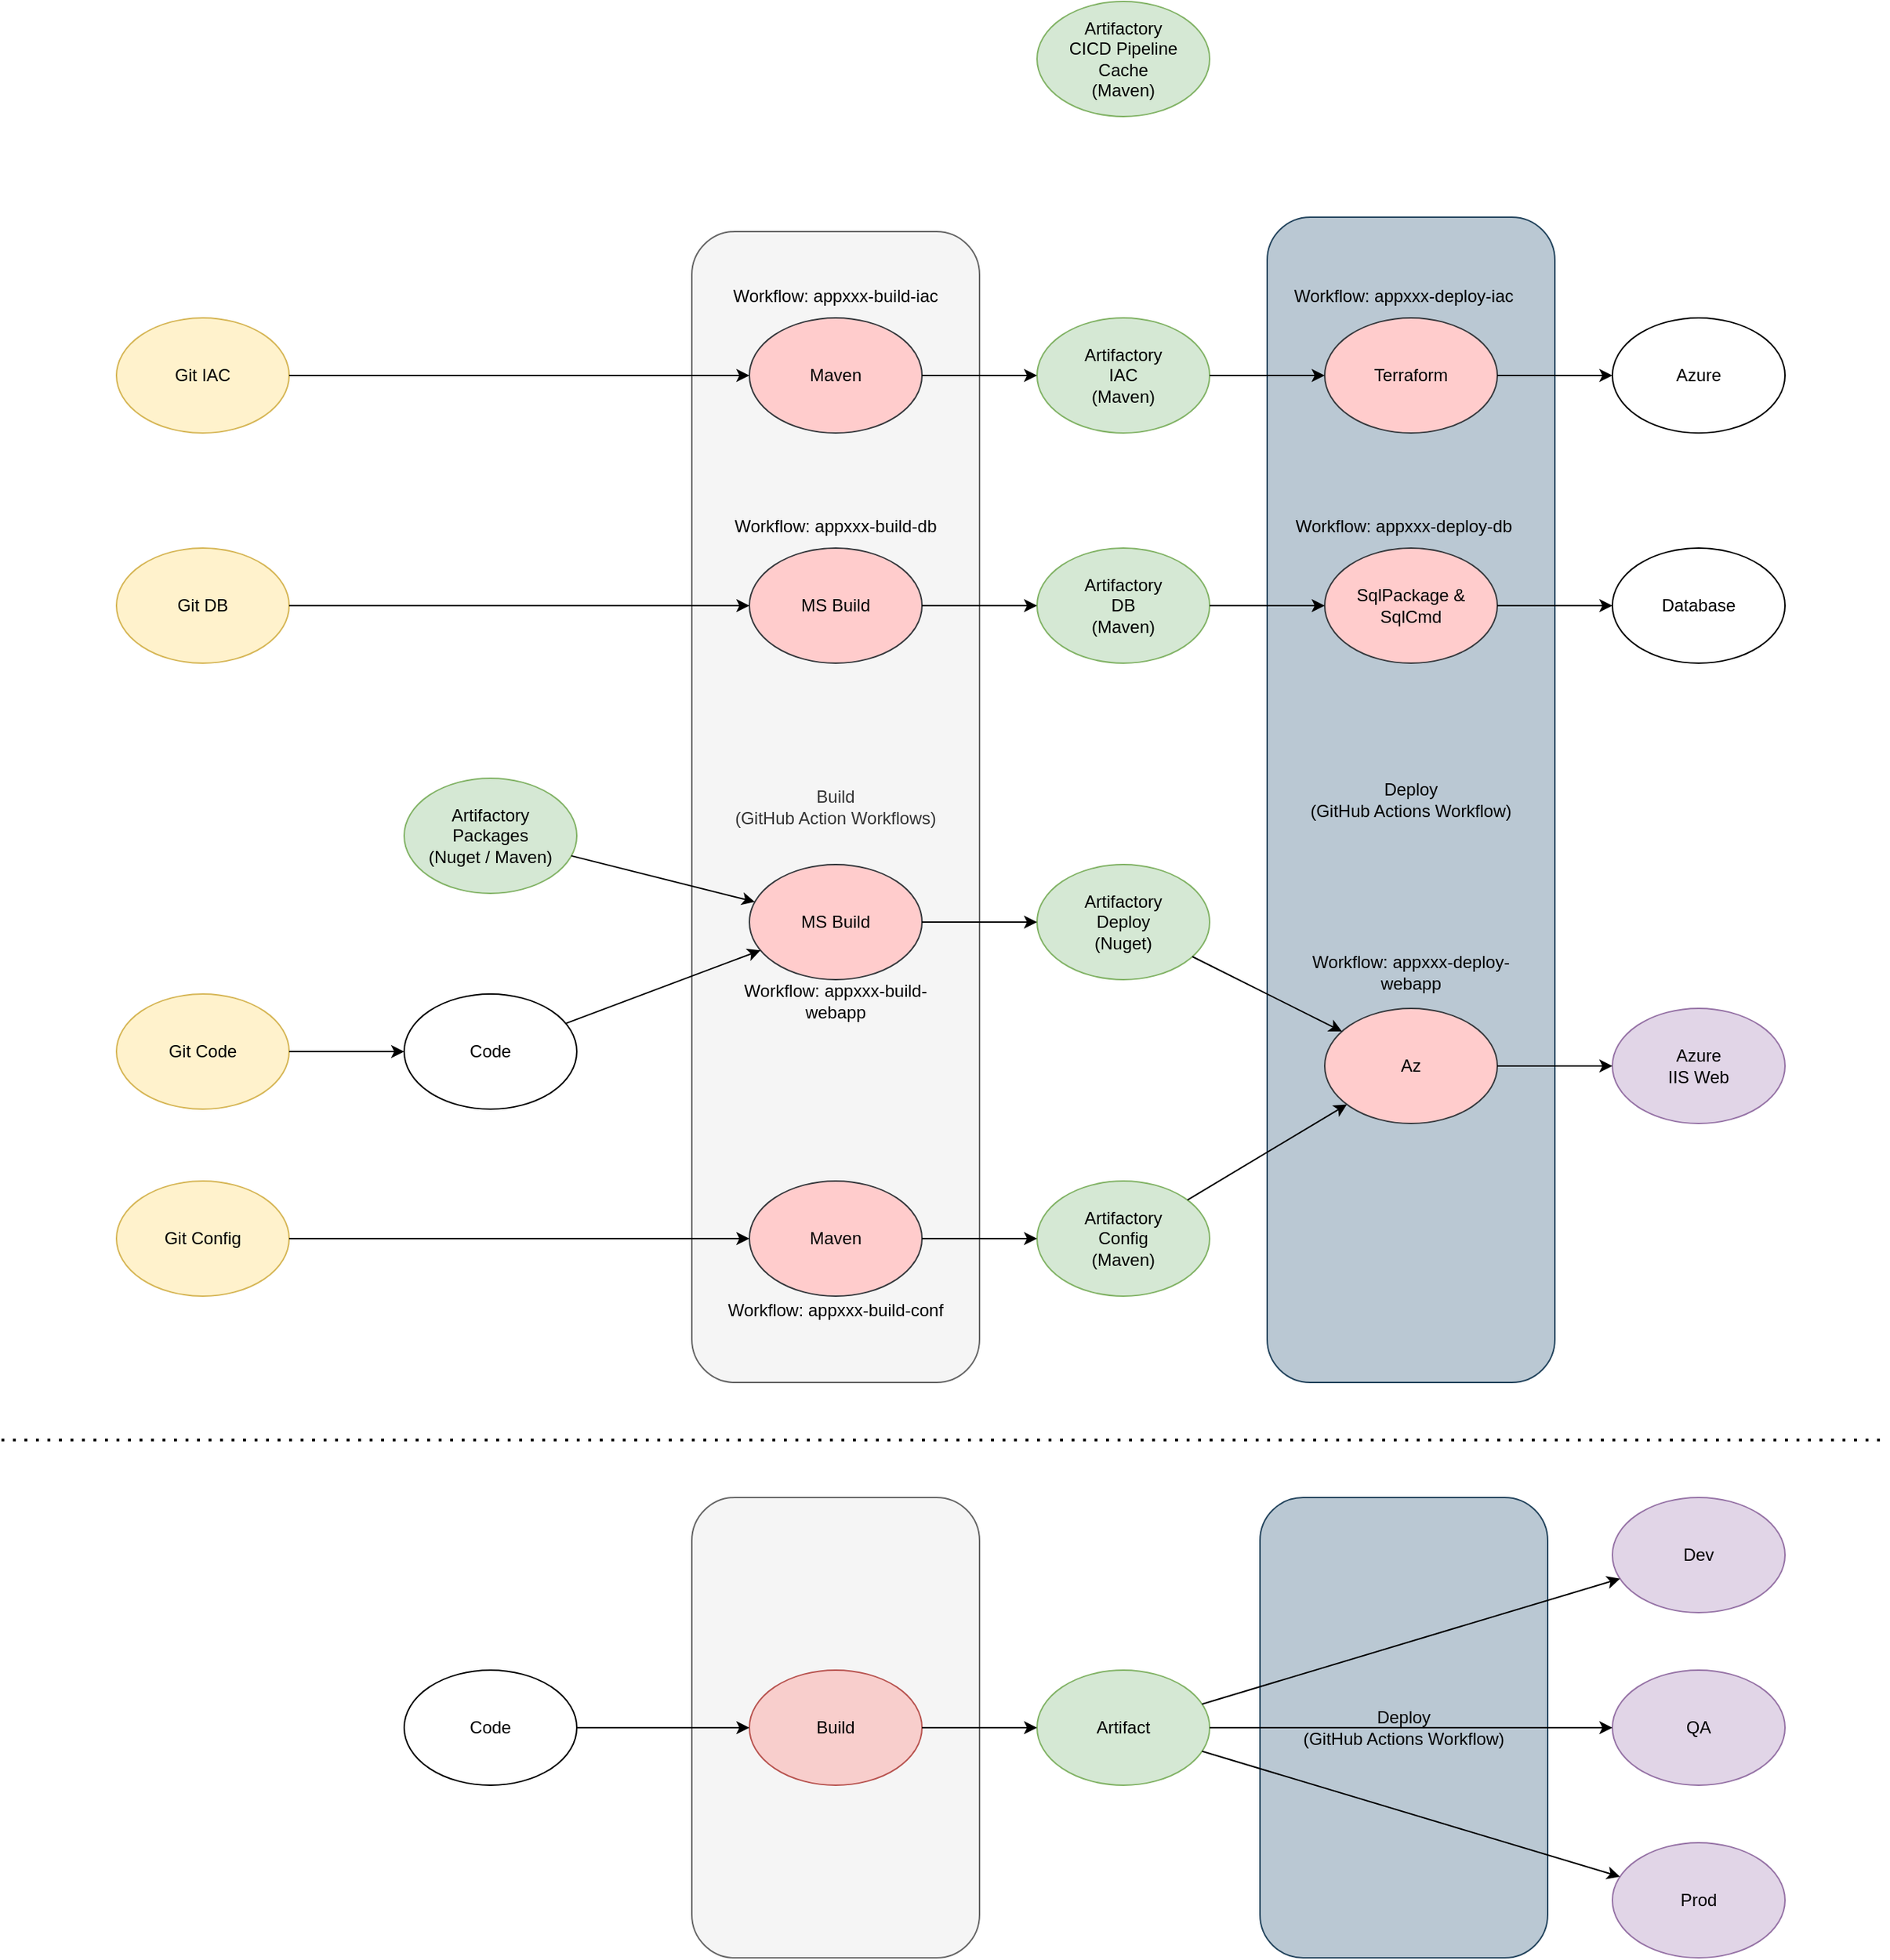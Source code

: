 <mxfile version="18.0.4" type="device"><diagram id="F0YE9t9oSGmzHqfkeRk3" name="Page-1"><mxGraphModel dx="2881" dy="2507" grid="1" gridSize="10" guides="1" tooltips="1" connect="1" arrows="1" fold="1" page="1" pageScale="1" pageWidth="850" pageHeight="1100" math="0" shadow="0"><root><mxCell id="0"/><mxCell id="1" parent="0"/><mxCell id="2hvi46AYn5x4YIn1zWzh-89" value="" style="rounded=1;whiteSpace=wrap;html=1;fillColor=#f5f5f5;fontColor=#333333;strokeColor=#666666;" vertex="1" parent="1"><mxGeometry x="280" y="680" width="200" height="320" as="geometry"/></mxCell><mxCell id="2hvi46AYn5x4YIn1zWzh-90" value="Deploy&lt;br&gt;(GitHub Actions Workflow)" style="rounded=1;whiteSpace=wrap;html=1;fillColor=#bac8d3;strokeColor=#23445d;" vertex="1" parent="1"><mxGeometry x="675" y="680" width="200" height="320" as="geometry"/></mxCell><mxCell id="2hvi46AYn5x4YIn1zWzh-49" value="Deploy&lt;br&gt;(GitHub Actions Workflow)" style="rounded=1;whiteSpace=wrap;html=1;fillColor=#bac8d3;strokeColor=#23445d;" vertex="1" parent="1"><mxGeometry x="680" y="-210" width="200" height="810" as="geometry"/></mxCell><mxCell id="2hvi46AYn5x4YIn1zWzh-48" value="Build&lt;br&gt;(GitHub Action Workflows)" style="rounded=1;whiteSpace=wrap;html=1;fillColor=#f5f5f5;fontColor=#333333;strokeColor=#666666;" vertex="1" parent="1"><mxGeometry x="280" y="-200" width="200" height="800" as="geometry"/></mxCell><mxCell id="2hvi46AYn5x4YIn1zWzh-1" value="Code" style="ellipse;whiteSpace=wrap;html=1;" vertex="1" parent="1"><mxGeometry x="80" y="330" width="120" height="80" as="geometry"/></mxCell><mxCell id="2hvi46AYn5x4YIn1zWzh-2" value="Artifactory&lt;br&gt;Packages&lt;br&gt;(Nuget / Maven)" style="ellipse;whiteSpace=wrap;html=1;fillColor=#d5e8d4;strokeColor=#82b366;" vertex="1" parent="1"><mxGeometry x="80" y="180" width="120" height="80" as="geometry"/></mxCell><mxCell id="2hvi46AYn5x4YIn1zWzh-3" value="MS Build" style="ellipse;whiteSpace=wrap;html=1;fillColor=#ffcccc;strokeColor=#36393d;" vertex="1" parent="1"><mxGeometry x="320" y="240" width="120" height="80" as="geometry"/></mxCell><mxCell id="2hvi46AYn5x4YIn1zWzh-5" value="Azure&lt;br&gt;IIS Web" style="ellipse;whiteSpace=wrap;html=1;fillColor=#e1d5e7;strokeColor=#9673a6;" vertex="1" parent="1"><mxGeometry x="920" y="340" width="120" height="80" as="geometry"/></mxCell><mxCell id="2hvi46AYn5x4YIn1zWzh-6" value="MS Build" style="ellipse;whiteSpace=wrap;html=1;fillColor=#ffcccc;strokeColor=#36393d;" vertex="1" parent="1"><mxGeometry x="320" y="20" width="120" height="80" as="geometry"/></mxCell><mxCell id="2hvi46AYn5x4YIn1zWzh-7" value="Artifactory&lt;br&gt;Deploy&lt;br&gt;(Nuget)" style="ellipse;whiteSpace=wrap;html=1;fillColor=#d5e8d4;strokeColor=#82b366;" vertex="1" parent="1"><mxGeometry x="520" y="240" width="120" height="80" as="geometry"/></mxCell><mxCell id="2hvi46AYn5x4YIn1zWzh-8" value="Git DB" style="ellipse;whiteSpace=wrap;html=1;fillColor=#fff2cc;strokeColor=#d6b656;" vertex="1" parent="1"><mxGeometry x="-120" y="20" width="120" height="80" as="geometry"/></mxCell><mxCell id="2hvi46AYn5x4YIn1zWzh-9" value="Git Code" style="ellipse;whiteSpace=wrap;html=1;fillColor=#fff2cc;strokeColor=#d6b656;" vertex="1" parent="1"><mxGeometry x="-120" y="330" width="120" height="80" as="geometry"/></mxCell><mxCell id="2hvi46AYn5x4YIn1zWzh-11" value="Git IAC" style="ellipse;whiteSpace=wrap;html=1;fillColor=#fff2cc;strokeColor=#d6b656;" vertex="1" parent="1"><mxGeometry x="-120" y="-140" width="120" height="80" as="geometry"/></mxCell><mxCell id="2hvi46AYn5x4YIn1zWzh-13" value="" style="endArrow=classic;html=1;rounded=0;" edge="1" parent="1" source="2hvi46AYn5x4YIn1zWzh-8" target="2hvi46AYn5x4YIn1zWzh-6"><mxGeometry width="50" height="50" relative="1" as="geometry"><mxPoint x="400" y="510" as="sourcePoint"/><mxPoint x="450" y="460" as="targetPoint"/></mxGeometry></mxCell><mxCell id="2hvi46AYn5x4YIn1zWzh-16" value="" style="endArrow=classic;html=1;rounded=0;" edge="1" parent="1" source="2hvi46AYn5x4YIn1zWzh-2" target="2hvi46AYn5x4YIn1zWzh-3"><mxGeometry width="50" height="50" relative="1" as="geometry"><mxPoint x="400" y="510" as="sourcePoint"/><mxPoint x="450" y="460" as="targetPoint"/></mxGeometry></mxCell><mxCell id="2hvi46AYn5x4YIn1zWzh-17" value="" style="endArrow=classic;html=1;rounded=0;" edge="1" parent="1" source="2hvi46AYn5x4YIn1zWzh-1" target="2hvi46AYn5x4YIn1zWzh-3"><mxGeometry width="50" height="50" relative="1" as="geometry"><mxPoint x="400" y="510" as="sourcePoint"/><mxPoint x="450" y="460" as="targetPoint"/></mxGeometry></mxCell><mxCell id="2hvi46AYn5x4YIn1zWzh-18" value="" style="endArrow=classic;html=1;rounded=0;" edge="1" parent="1" source="2hvi46AYn5x4YIn1zWzh-9" target="2hvi46AYn5x4YIn1zWzh-1"><mxGeometry width="50" height="50" relative="1" as="geometry"><mxPoint x="400" y="510" as="sourcePoint"/><mxPoint x="450" y="460" as="targetPoint"/></mxGeometry></mxCell><mxCell id="2hvi46AYn5x4YIn1zWzh-27" value="Database" style="ellipse;whiteSpace=wrap;html=1;" vertex="1" parent="1"><mxGeometry x="920" y="20" width="120" height="80" as="geometry"/></mxCell><mxCell id="2hvi46AYn5x4YIn1zWzh-31" value="Azure" style="ellipse;whiteSpace=wrap;html=1;" vertex="1" parent="1"><mxGeometry x="920" y="-140" width="120" height="80" as="geometry"/></mxCell><mxCell id="2hvi46AYn5x4YIn1zWzh-37" value="Git Config" style="ellipse;whiteSpace=wrap;html=1;fillColor=#fff2cc;strokeColor=#d6b656;" vertex="1" parent="1"><mxGeometry x="-120" y="460" width="120" height="80" as="geometry"/></mxCell><mxCell id="2hvi46AYn5x4YIn1zWzh-40" value="" style="endArrow=classic;html=1;rounded=0;" edge="1" parent="1" source="2hvi46AYn5x4YIn1zWzh-3" target="2hvi46AYn5x4YIn1zWzh-7"><mxGeometry width="50" height="50" relative="1" as="geometry"><mxPoint x="480" y="330" as="sourcePoint"/><mxPoint x="530" y="280" as="targetPoint"/></mxGeometry></mxCell><mxCell id="2hvi46AYn5x4YIn1zWzh-43" value="Artifactory&lt;br&gt;DB&lt;br&gt;(Maven)" style="ellipse;whiteSpace=wrap;html=1;fillColor=#d5e8d4;strokeColor=#82b366;" vertex="1" parent="1"><mxGeometry x="520" y="20" width="120" height="80" as="geometry"/></mxCell><mxCell id="2hvi46AYn5x4YIn1zWzh-44" value="Artifactory&lt;br&gt;IAC&lt;br&gt;(Maven)" style="ellipse;whiteSpace=wrap;html=1;fillColor=#d5e8d4;strokeColor=#82b366;" vertex="1" parent="1"><mxGeometry x="520" y="-140" width="120" height="80" as="geometry"/></mxCell><mxCell id="2hvi46AYn5x4YIn1zWzh-45" value="Artifactory&lt;br&gt;Config&lt;br&gt;(Maven)" style="ellipse;whiteSpace=wrap;html=1;fillColor=#d5e8d4;strokeColor=#82b366;" vertex="1" parent="1"><mxGeometry x="520" y="460" width="120" height="80" as="geometry"/></mxCell><mxCell id="2hvi46AYn5x4YIn1zWzh-50" value="Terraform" style="ellipse;whiteSpace=wrap;html=1;fillColor=#ffcccc;strokeColor=#36393d;" vertex="1" parent="1"><mxGeometry x="720" y="-140" width="120" height="80" as="geometry"/></mxCell><mxCell id="2hvi46AYn5x4YIn1zWzh-51" value="SqlPackage &amp;amp; SqlCmd" style="ellipse;whiteSpace=wrap;html=1;fillColor=#ffcccc;strokeColor=#36393d;" vertex="1" parent="1"><mxGeometry x="720" y="20" width="120" height="80" as="geometry"/></mxCell><mxCell id="2hvi46AYn5x4YIn1zWzh-52" value="Az" style="ellipse;whiteSpace=wrap;html=1;fillColor=#ffcccc;strokeColor=#36393d;" vertex="1" parent="1"><mxGeometry x="720" y="340" width="120" height="80" as="geometry"/></mxCell><mxCell id="2hvi46AYn5x4YIn1zWzh-54" value="" style="endArrow=classic;html=1;rounded=0;" edge="1" parent="1" source="2hvi46AYn5x4YIn1zWzh-44" target="2hvi46AYn5x4YIn1zWzh-50"><mxGeometry width="50" height="50" relative="1" as="geometry"><mxPoint x="400" y="200" as="sourcePoint"/><mxPoint x="450" y="150" as="targetPoint"/></mxGeometry></mxCell><mxCell id="2hvi46AYn5x4YIn1zWzh-55" value="" style="endArrow=classic;html=1;rounded=0;" edge="1" parent="1" source="2hvi46AYn5x4YIn1zWzh-43" target="2hvi46AYn5x4YIn1zWzh-51"><mxGeometry width="50" height="50" relative="1" as="geometry"><mxPoint x="400" y="200" as="sourcePoint"/><mxPoint x="450" y="150" as="targetPoint"/></mxGeometry></mxCell><mxCell id="2hvi46AYn5x4YIn1zWzh-56" value="" style="endArrow=classic;html=1;rounded=0;" edge="1" parent="1" source="2hvi46AYn5x4YIn1zWzh-7" target="2hvi46AYn5x4YIn1zWzh-52"><mxGeometry width="50" height="50" relative="1" as="geometry"><mxPoint x="590" y="290" as="sourcePoint"/><mxPoint x="450" y="150" as="targetPoint"/></mxGeometry></mxCell><mxCell id="2hvi46AYn5x4YIn1zWzh-57" value="" style="endArrow=classic;html=1;rounded=0;" edge="1" parent="1" source="2hvi46AYn5x4YIn1zWzh-51" target="2hvi46AYn5x4YIn1zWzh-27"><mxGeometry width="50" height="50" relative="1" as="geometry"><mxPoint x="400" y="200" as="sourcePoint"/><mxPoint x="450" y="150" as="targetPoint"/></mxGeometry></mxCell><mxCell id="2hvi46AYn5x4YIn1zWzh-58" value="" style="endArrow=classic;html=1;rounded=0;" edge="1" parent="1" source="2hvi46AYn5x4YIn1zWzh-50" target="2hvi46AYn5x4YIn1zWzh-31"><mxGeometry width="50" height="50" relative="1" as="geometry"><mxPoint x="400" y="200" as="sourcePoint"/><mxPoint x="450" y="150" as="targetPoint"/></mxGeometry></mxCell><mxCell id="2hvi46AYn5x4YIn1zWzh-59" value="" style="endArrow=classic;html=1;rounded=0;" edge="1" parent="1" source="2hvi46AYn5x4YIn1zWzh-52" target="2hvi46AYn5x4YIn1zWzh-5"><mxGeometry width="50" height="50" relative="1" as="geometry"><mxPoint x="400" y="200" as="sourcePoint"/><mxPoint x="450" y="150" as="targetPoint"/></mxGeometry></mxCell><mxCell id="2hvi46AYn5x4YIn1zWzh-60" value="" style="endArrow=classic;html=1;rounded=0;" edge="1" parent="1" source="2hvi46AYn5x4YIn1zWzh-45" target="2hvi46AYn5x4YIn1zWzh-52"><mxGeometry width="50" height="50" relative="1" as="geometry"><mxPoint x="400" y="200" as="sourcePoint"/><mxPoint x="450" y="150" as="targetPoint"/></mxGeometry></mxCell><mxCell id="2hvi46AYn5x4YIn1zWzh-62" value="Maven" style="ellipse;whiteSpace=wrap;html=1;fillColor=#ffcccc;strokeColor=#36393d;" vertex="1" parent="1"><mxGeometry x="320" y="-140" width="120" height="80" as="geometry"/></mxCell><mxCell id="2hvi46AYn5x4YIn1zWzh-63" value="Workflow: appxxx-build-iac" style="text;html=1;strokeColor=none;fillColor=none;align=center;verticalAlign=middle;whiteSpace=wrap;rounded=0;" vertex="1" parent="1"><mxGeometry x="295" y="-170" width="170" height="30" as="geometry"/></mxCell><mxCell id="2hvi46AYn5x4YIn1zWzh-64" value="Workflow: appxxx-build-webapp" style="text;html=1;strokeColor=none;fillColor=none;align=center;verticalAlign=middle;whiteSpace=wrap;rounded=0;" vertex="1" parent="1"><mxGeometry x="295" y="320" width="170" height="30" as="geometry"/></mxCell><mxCell id="2hvi46AYn5x4YIn1zWzh-65" value="Workflow: appxxx-build-db" style="text;html=1;strokeColor=none;fillColor=none;align=center;verticalAlign=middle;whiteSpace=wrap;rounded=0;" vertex="1" parent="1"><mxGeometry x="295" y="-10" width="170" height="30" as="geometry"/></mxCell><mxCell id="2hvi46AYn5x4YIn1zWzh-68" value="Maven" style="ellipse;whiteSpace=wrap;html=1;fillColor=#ffcccc;strokeColor=#36393d;" vertex="1" parent="1"><mxGeometry x="320" y="460" width="120" height="80" as="geometry"/></mxCell><mxCell id="2hvi46AYn5x4YIn1zWzh-69" value="Workflow: appxxx-build-conf" style="text;html=1;strokeColor=none;fillColor=none;align=center;verticalAlign=middle;whiteSpace=wrap;rounded=0;" vertex="1" parent="1"><mxGeometry x="295" y="535" width="170" height="30" as="geometry"/></mxCell><mxCell id="2hvi46AYn5x4YIn1zWzh-70" value="" style="endArrow=classic;html=1;rounded=0;" edge="1" parent="1" source="2hvi46AYn5x4YIn1zWzh-11" target="2hvi46AYn5x4YIn1zWzh-62"><mxGeometry width="50" height="50" relative="1" as="geometry"><mxPoint x="280" y="180" as="sourcePoint"/><mxPoint x="330" y="130" as="targetPoint"/></mxGeometry></mxCell><mxCell id="2hvi46AYn5x4YIn1zWzh-71" value="" style="endArrow=classic;html=1;rounded=0;" edge="1" parent="1" source="2hvi46AYn5x4YIn1zWzh-37" target="2hvi46AYn5x4YIn1zWzh-68"><mxGeometry width="50" height="50" relative="1" as="geometry"><mxPoint x="280" y="180" as="sourcePoint"/><mxPoint x="330" y="130" as="targetPoint"/></mxGeometry></mxCell><mxCell id="2hvi46AYn5x4YIn1zWzh-72" value="" style="endArrow=classic;html=1;rounded=0;" edge="1" parent="1" source="2hvi46AYn5x4YIn1zWzh-68" target="2hvi46AYn5x4YIn1zWzh-45"><mxGeometry width="50" height="50" relative="1" as="geometry"><mxPoint x="280" y="220" as="sourcePoint"/><mxPoint x="330" y="170" as="targetPoint"/></mxGeometry></mxCell><mxCell id="2hvi46AYn5x4YIn1zWzh-73" value="" style="endArrow=classic;html=1;rounded=0;" edge="1" parent="1" source="2hvi46AYn5x4YIn1zWzh-62" target="2hvi46AYn5x4YIn1zWzh-44"><mxGeometry width="50" height="50" relative="1" as="geometry"><mxPoint x="280" y="220" as="sourcePoint"/><mxPoint x="330" y="170" as="targetPoint"/></mxGeometry></mxCell><mxCell id="2hvi46AYn5x4YIn1zWzh-74" value="" style="endArrow=classic;html=1;rounded=0;" edge="1" parent="1" source="2hvi46AYn5x4YIn1zWzh-6" target="2hvi46AYn5x4YIn1zWzh-43"><mxGeometry width="50" height="50" relative="1" as="geometry"><mxPoint x="280" y="220" as="sourcePoint"/><mxPoint x="330" y="170" as="targetPoint"/></mxGeometry></mxCell><mxCell id="2hvi46AYn5x4YIn1zWzh-75" value="Workflow: appxxx-deploy-db" style="text;html=1;strokeColor=none;fillColor=none;align=center;verticalAlign=middle;whiteSpace=wrap;rounded=0;" vertex="1" parent="1"><mxGeometry x="690" y="-10" width="170" height="30" as="geometry"/></mxCell><mxCell id="2hvi46AYn5x4YIn1zWzh-76" value="Workflow: appxxx-deploy-iac" style="text;html=1;strokeColor=none;fillColor=none;align=center;verticalAlign=middle;whiteSpace=wrap;rounded=0;" vertex="1" parent="1"><mxGeometry x="690" y="-170" width="170" height="30" as="geometry"/></mxCell><mxCell id="2hvi46AYn5x4YIn1zWzh-77" value="Workflow: appxxx-deploy-webapp" style="text;html=1;strokeColor=none;fillColor=none;align=center;verticalAlign=middle;whiteSpace=wrap;rounded=0;" vertex="1" parent="1"><mxGeometry x="695" y="300" width="170" height="30" as="geometry"/></mxCell><mxCell id="2hvi46AYn5x4YIn1zWzh-78" value="Code" style="ellipse;whiteSpace=wrap;html=1;" vertex="1" parent="1"><mxGeometry x="80" y="800" width="120" height="80" as="geometry"/></mxCell><mxCell id="2hvi46AYn5x4YIn1zWzh-79" value="Artifact" style="ellipse;whiteSpace=wrap;html=1;fillColor=#d5e8d4;strokeColor=#82b366;" vertex="1" parent="1"><mxGeometry x="520" y="800" width="120" height="80" as="geometry"/></mxCell><mxCell id="2hvi46AYn5x4YIn1zWzh-80" value="Build" style="ellipse;whiteSpace=wrap;html=1;fillColor=#f8cecc;strokeColor=#b85450;" vertex="1" parent="1"><mxGeometry x="320" y="800" width="120" height="80" as="geometry"/></mxCell><mxCell id="2hvi46AYn5x4YIn1zWzh-81" value="Dev" style="ellipse;whiteSpace=wrap;html=1;fillColor=#e1d5e7;strokeColor=#9673a6;" vertex="1" parent="1"><mxGeometry x="920" y="680" width="120" height="80" as="geometry"/></mxCell><mxCell id="2hvi46AYn5x4YIn1zWzh-82" value="QA" style="ellipse;whiteSpace=wrap;html=1;fillColor=#e1d5e7;strokeColor=#9673a6;" vertex="1" parent="1"><mxGeometry x="920" y="800" width="120" height="80" as="geometry"/></mxCell><mxCell id="2hvi46AYn5x4YIn1zWzh-83" value="Prod" style="ellipse;whiteSpace=wrap;html=1;fillColor=#e1d5e7;strokeColor=#9673a6;" vertex="1" parent="1"><mxGeometry x="920" y="920" width="120" height="80" as="geometry"/></mxCell><mxCell id="2hvi46AYn5x4YIn1zWzh-84" value="" style="endArrow=classic;html=1;rounded=0;" edge="1" parent="1" source="2hvi46AYn5x4YIn1zWzh-78" target="2hvi46AYn5x4YIn1zWzh-80"><mxGeometry width="50" height="50" relative="1" as="geometry"><mxPoint x="460" y="790" as="sourcePoint"/><mxPoint x="510" y="740" as="targetPoint"/></mxGeometry></mxCell><mxCell id="2hvi46AYn5x4YIn1zWzh-85" value="" style="endArrow=classic;html=1;rounded=0;" edge="1" parent="1" source="2hvi46AYn5x4YIn1zWzh-80" target="2hvi46AYn5x4YIn1zWzh-79"><mxGeometry width="50" height="50" relative="1" as="geometry"><mxPoint x="460" y="790" as="sourcePoint"/><mxPoint x="510" y="740" as="targetPoint"/></mxGeometry></mxCell><mxCell id="2hvi46AYn5x4YIn1zWzh-86" value="" style="endArrow=classic;html=1;rounded=0;" edge="1" parent="1" source="2hvi46AYn5x4YIn1zWzh-79" target="2hvi46AYn5x4YIn1zWzh-81"><mxGeometry width="50" height="50" relative="1" as="geometry"><mxPoint x="460" y="790" as="sourcePoint"/><mxPoint x="510" y="740" as="targetPoint"/></mxGeometry></mxCell><mxCell id="2hvi46AYn5x4YIn1zWzh-87" value="" style="endArrow=classic;html=1;rounded=0;" edge="1" parent="1" source="2hvi46AYn5x4YIn1zWzh-79" target="2hvi46AYn5x4YIn1zWzh-82"><mxGeometry width="50" height="50" relative="1" as="geometry"><mxPoint x="460" y="790" as="sourcePoint"/><mxPoint x="510" y="740" as="targetPoint"/></mxGeometry></mxCell><mxCell id="2hvi46AYn5x4YIn1zWzh-88" value="" style="endArrow=classic;html=1;rounded=0;" edge="1" parent="1" source="2hvi46AYn5x4YIn1zWzh-79" target="2hvi46AYn5x4YIn1zWzh-83"><mxGeometry width="50" height="50" relative="1" as="geometry"><mxPoint x="460" y="790" as="sourcePoint"/><mxPoint x="510" y="740" as="targetPoint"/></mxGeometry></mxCell><mxCell id="2hvi46AYn5x4YIn1zWzh-91" value="" style="endArrow=none;dashed=1;html=1;dashPattern=1 3;strokeWidth=2;rounded=0;" edge="1" parent="1"><mxGeometry width="50" height="50" relative="1" as="geometry"><mxPoint x="-200" y="640" as="sourcePoint"/><mxPoint x="1110" y="640" as="targetPoint"/></mxGeometry></mxCell><mxCell id="2hvi46AYn5x4YIn1zWzh-92" value="Artifactory&lt;br&gt;CICD Pipeline&lt;br&gt;Cache&lt;br&gt;(Maven)" style="ellipse;whiteSpace=wrap;html=1;fillColor=#d5e8d4;strokeColor=#82b366;" vertex="1" parent="1"><mxGeometry x="520" y="-360" width="120" height="80" as="geometry"/></mxCell></root></mxGraphModel></diagram></mxfile>